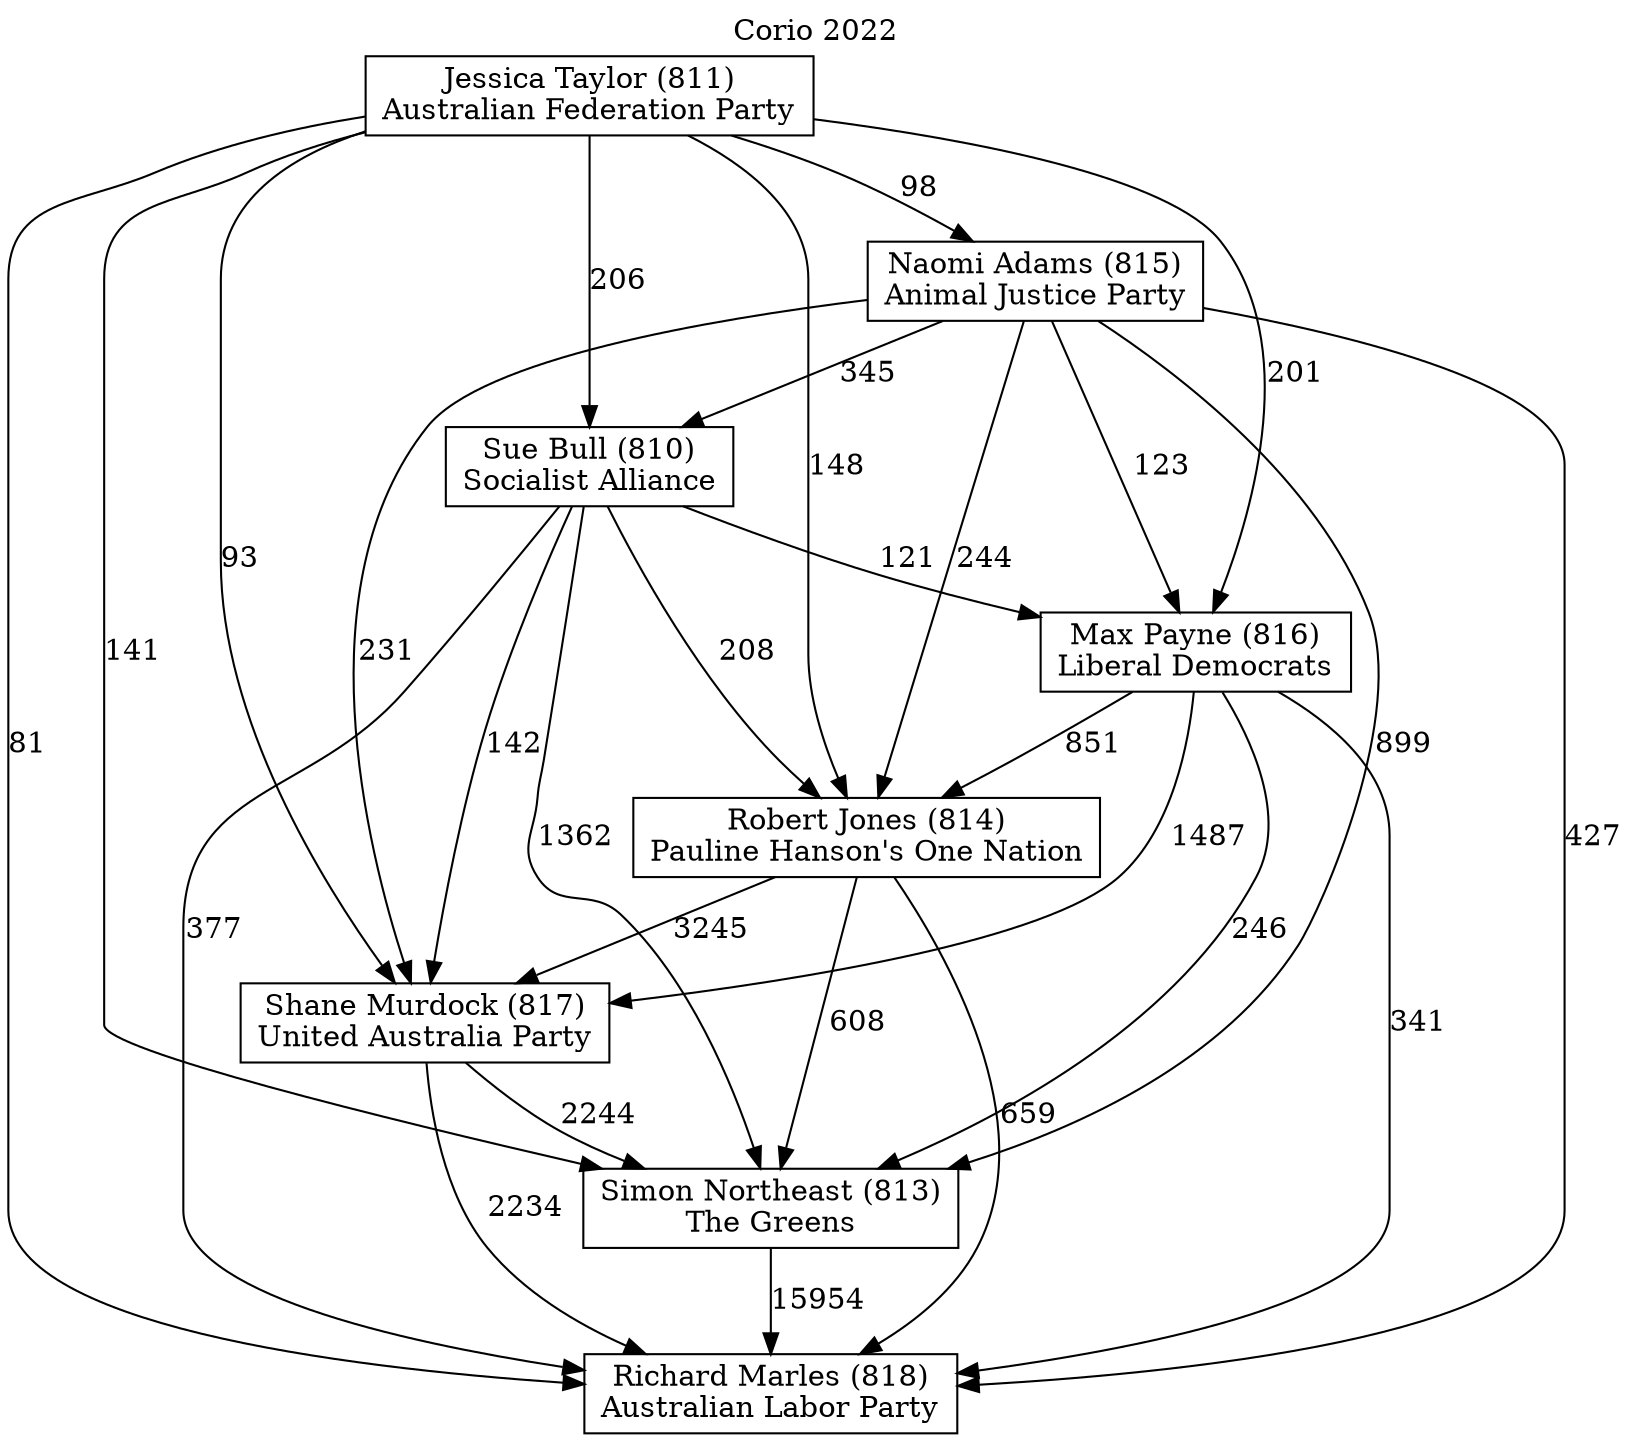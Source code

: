 // House preference flow
digraph "Richard Marles (818)_Corio_2022" {
	graph [label="Corio 2022" labelloc=t mclimit=10]
	node [shape=box]
	"Shane Murdock (817)" [label="Shane Murdock (817)
United Australia Party"]
	"Sue Bull (810)" [label="Sue Bull (810)
Socialist Alliance"]
	"Jessica Taylor (811)" [label="Jessica Taylor (811)
Australian Federation Party"]
	"Richard Marles (818)" [label="Richard Marles (818)
Australian Labor Party"]
	"Naomi Adams (815)" [label="Naomi Adams (815)
Animal Justice Party"]
	"Simon Northeast (813)" [label="Simon Northeast (813)
The Greens"]
	"Robert Jones (814)" [label="Robert Jones (814)
Pauline Hanson's One Nation"]
	"Max Payne (816)" [label="Max Payne (816)
Liberal Democrats"]
	"Shane Murdock (817)" -> "Simon Northeast (813)" [label=2244]
	"Sue Bull (810)" -> "Simon Northeast (813)" [label=1362]
	"Sue Bull (810)" -> "Richard Marles (818)" [label=377]
	"Max Payne (816)" -> "Richard Marles (818)" [label=341]
	"Jessica Taylor (811)" -> "Simon Northeast (813)" [label=141]
	"Naomi Adams (815)" -> "Shane Murdock (817)" [label=231]
	"Naomi Adams (815)" -> "Robert Jones (814)" [label=244]
	"Robert Jones (814)" -> "Simon Northeast (813)" [label=608]
	"Jessica Taylor (811)" -> "Naomi Adams (815)" [label=98]
	"Max Payne (816)" -> "Robert Jones (814)" [label=851]
	"Max Payne (816)" -> "Shane Murdock (817)" [label=1487]
	"Shane Murdock (817)" -> "Richard Marles (818)" [label=2234]
	"Sue Bull (810)" -> "Robert Jones (814)" [label=208]
	"Max Payne (816)" -> "Simon Northeast (813)" [label=246]
	"Naomi Adams (815)" -> "Richard Marles (818)" [label=427]
	"Jessica Taylor (811)" -> "Richard Marles (818)" [label=81]
	"Jessica Taylor (811)" -> "Robert Jones (814)" [label=148]
	"Robert Jones (814)" -> "Richard Marles (818)" [label=659]
	"Simon Northeast (813)" -> "Richard Marles (818)" [label=15954]
	"Naomi Adams (815)" -> "Simon Northeast (813)" [label=899]
	"Sue Bull (810)" -> "Shane Murdock (817)" [label=142]
	"Naomi Adams (815)" -> "Max Payne (816)" [label=123]
	"Jessica Taylor (811)" -> "Sue Bull (810)" [label=206]
	"Robert Jones (814)" -> "Shane Murdock (817)" [label=3245]
	"Sue Bull (810)" -> "Max Payne (816)" [label=121]
	"Naomi Adams (815)" -> "Sue Bull (810)" [label=345]
	"Jessica Taylor (811)" -> "Shane Murdock (817)" [label=93]
	"Jessica Taylor (811)" -> "Max Payne (816)" [label=201]
}
